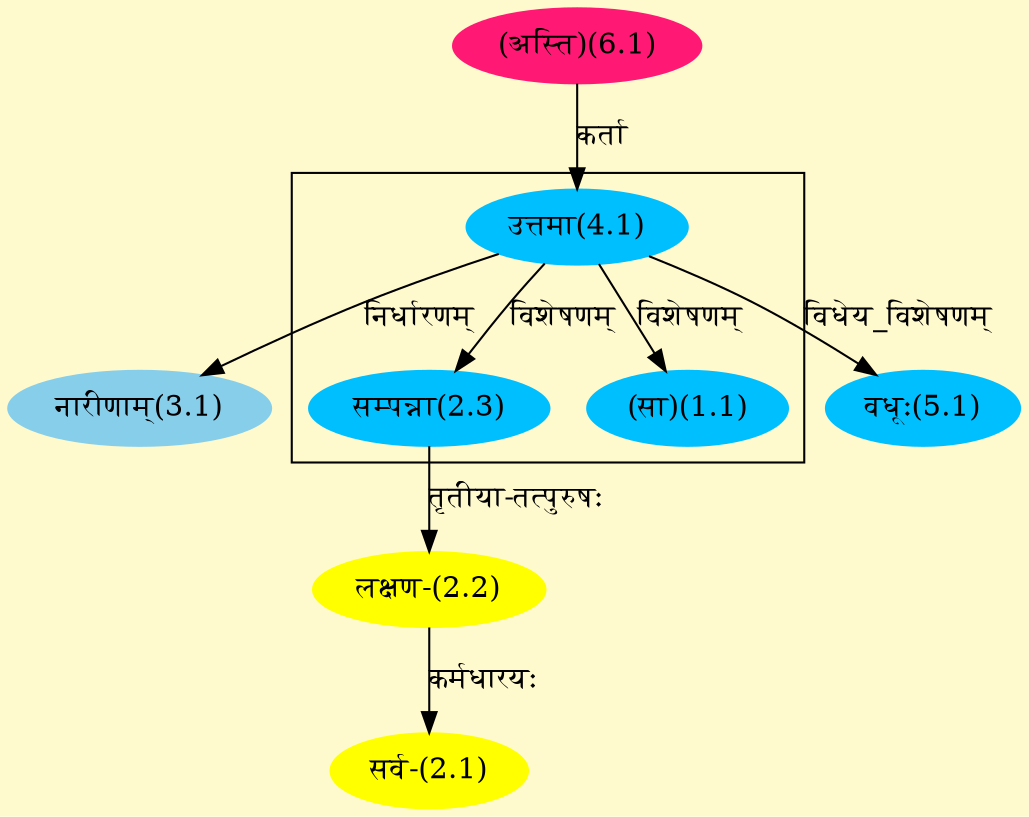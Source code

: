 digraph G{
rankdir=BT;
 compound=true;
 bgcolor="lemonchiffon1";

subgraph cluster_1{
Node1_1 [style=filled, color="#00BFFF" label = "(सा)(1.1)"]
Node4_1 [style=filled, color="#00BFFF" label = "उत्तमा(4.1)"]
Node2_3 [style=filled, color="#00BFFF" label = "सम्पन्ना(2.3)"]

}
Node2_1 [style=filled, color="#FFFF00" label = "सर्व-(2.1)"]
Node2_2 [style=filled, color="#FFFF00" label = "लक्षण-(2.2)"]
Node2_3 [style=filled, color="#00BFFF" label = "सम्पन्ना(2.3)"]
Node3_1 [style=filled, color="#87CEEB" label = "नारीणाम्(3.1)"]
Node4_1 [style=filled, color="#00BFFF" label = "उत्तमा(4.1)"]
Node6_1 [style=filled, color="#FF1975" label = "(अस्ति)(6.1)"]
Node5_1 [style=filled, color="#00BFFF" label = "वधूः(5.1)"]
/* Start of Relations section */

Node1_1 -> Node4_1 [  label="विशेषणम्"  dir="back" ]
Node2_1 -> Node2_2 [  label="कर्मधारयः"  dir="back" ]
Node2_2 -> Node2_3 [  label="तृतीया-तत्पुरुषः"  dir="back" ]
Node2_3 -> Node4_1 [  label="विशेषणम्"  dir="back" ]
Node3_1 -> Node4_1 [  label="निर्धारणम्"  dir="back" ]
Node4_1 -> Node6_1 [  label="कर्ता"  dir="back" ]
Node5_1 -> Node4_1 [  label="विधेय_विशेषणम्"  dir="back" ]
}
